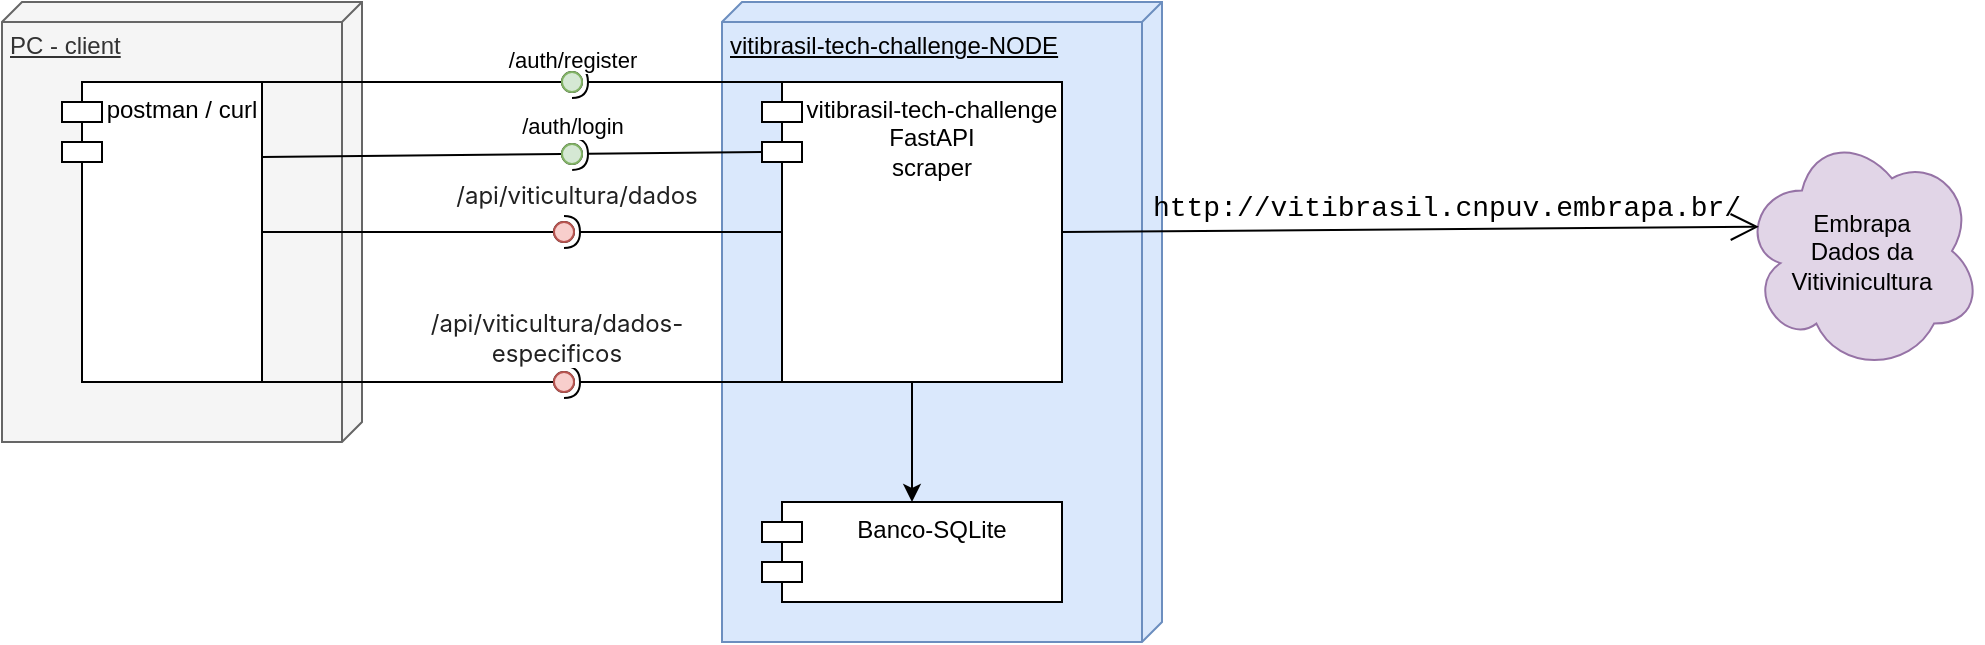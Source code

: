 <mxfile>
    <diagram id="OuoBcAqgurc7PPNdigt3" name="Page-1">
        <mxGraphModel dx="1038" dy="650" grid="1" gridSize="10" guides="1" tooltips="1" connect="1" arrows="1" fold="1" page="1" pageScale="1" pageWidth="1100" pageHeight="850" math="0" shadow="0">
            <root>
                <mxCell id="0"/>
                <mxCell id="1" parent="0"/>
                <mxCell id="2" value="PC - client" style="verticalAlign=top;align=left;spacingTop=8;spacingLeft=2;spacingRight=12;shape=cube;size=10;direction=south;fontStyle=4;html=1;whiteSpace=wrap;fillColor=#f5f5f5;strokeColor=#666666;fontColor=#333333;" vertex="1" parent="1">
                    <mxGeometry x="40" y="110" width="180" height="220" as="geometry"/>
                </mxCell>
                <mxCell id="3" value="postman / curl" style="shape=module;align=left;spacingLeft=20;align=center;verticalAlign=top;whiteSpace=wrap;html=1;" vertex="1" parent="1">
                    <mxGeometry x="70" y="150" width="100" height="150" as="geometry"/>
                </mxCell>
                <mxCell id="6" value="vitibrasil-tech-challenge-NODE" style="verticalAlign=top;align=left;spacingTop=8;spacingLeft=2;spacingRight=12;shape=cube;size=10;direction=south;fontStyle=4;html=1;whiteSpace=wrap;fillColor=#dae8fc;strokeColor=#6c8ebf;" vertex="1" parent="1">
                    <mxGeometry x="400" y="110" width="220" height="320" as="geometry"/>
                </mxCell>
                <mxCell id="9" value="" style="edgeStyle=none;html=1;" edge="1" parent="1" source="7" target="8">
                    <mxGeometry relative="1" as="geometry"/>
                </mxCell>
                <mxCell id="7" value="vitibrasil-tech-challenge&lt;br&gt;FastAPI&lt;div&gt;scraper&lt;/div&gt;" style="shape=module;align=left;spacingLeft=20;align=center;verticalAlign=top;whiteSpace=wrap;html=1;" vertex="1" parent="1">
                    <mxGeometry x="420" y="150" width="150" height="150" as="geometry"/>
                </mxCell>
                <mxCell id="8" value="Banco-SQLite" style="shape=module;align=left;spacingLeft=20;align=center;verticalAlign=top;whiteSpace=wrap;html=1;" vertex="1" parent="1">
                    <mxGeometry x="420" y="360" width="150" height="50" as="geometry"/>
                </mxCell>
                <mxCell id="10" value="" style="rounded=0;orthogonalLoop=1;jettySize=auto;html=1;endArrow=halfCircle;endFill=0;endSize=6;strokeWidth=1;sketch=0;exitX=0;exitY=0;exitDx=10;exitDy=0;exitPerimeter=0;" edge="1" target="12" parent="1" source="7">
                    <mxGeometry relative="1" as="geometry">
                        <mxPoint x="390" y="205" as="sourcePoint"/>
                    </mxGeometry>
                </mxCell>
                <mxCell id="13" value="/auth/register" style="edgeLabel;html=1;align=center;verticalAlign=middle;resizable=0;points=[];" vertex="1" connectable="0" parent="10">
                    <mxGeometry x="0.474" y="2" relative="1" as="geometry">
                        <mxPoint x="-28" y="-13" as="offset"/>
                    </mxGeometry>
                </mxCell>
                <mxCell id="11" value="" style="rounded=0;orthogonalLoop=1;jettySize=auto;html=1;endArrow=oval;endFill=0;sketch=0;sourcePerimeterSpacing=0;targetPerimeterSpacing=0;endSize=10;exitX=1;exitY=0;exitDx=0;exitDy=0;" edge="1" target="12" parent="1" source="3">
                    <mxGeometry relative="1" as="geometry">
                        <mxPoint x="350" y="205" as="sourcePoint"/>
                    </mxGeometry>
                </mxCell>
                <mxCell id="12" value="" style="ellipse;whiteSpace=wrap;html=1;align=center;aspect=fixed;fillColor=#d5e8d4;strokeColor=#82b366;resizable=0;perimeter=centerPerimeter;rotatable=0;allowArrows=0;points=[];outlineConnect=1;" vertex="1" parent="1">
                    <mxGeometry x="320" y="145" width="10" height="10" as="geometry"/>
                </mxCell>
                <mxCell id="14" value="" style="rounded=0;orthogonalLoop=1;jettySize=auto;html=1;endArrow=halfCircle;endFill=0;endSize=6;strokeWidth=1;sketch=0;exitX=0;exitY=0;exitDx=0;exitDy=35;exitPerimeter=0;" edge="1" target="16" parent="1" source="7">
                    <mxGeometry relative="1" as="geometry">
                        <mxPoint x="390" y="205" as="sourcePoint"/>
                    </mxGeometry>
                </mxCell>
                <mxCell id="17" value="/auth/login" style="edgeLabel;html=1;align=center;verticalAlign=middle;resizable=0;points=[];" vertex="1" connectable="0" parent="14">
                    <mxGeometry x="0.388" y="-1" relative="1" as="geometry">
                        <mxPoint x="-29" y="-13" as="offset"/>
                    </mxGeometry>
                </mxCell>
                <mxCell id="15" value="" style="rounded=0;orthogonalLoop=1;jettySize=auto;html=1;endArrow=oval;endFill=0;sketch=0;sourcePerimeterSpacing=0;targetPerimeterSpacing=0;endSize=10;exitX=1;exitY=0.25;exitDx=0;exitDy=0;" edge="1" target="16" parent="1" source="3">
                    <mxGeometry relative="1" as="geometry">
                        <mxPoint x="350" y="205" as="sourcePoint"/>
                    </mxGeometry>
                </mxCell>
                <mxCell id="16" value="" style="ellipse;whiteSpace=wrap;html=1;align=center;aspect=fixed;fillColor=#d5e8d4;strokeColor=#82b366;resizable=0;perimeter=centerPerimeter;rotatable=0;allowArrows=0;points=[];outlineConnect=1;" vertex="1" parent="1">
                    <mxGeometry x="320" y="181" width="10" height="10" as="geometry"/>
                </mxCell>
                <mxCell id="18" value="" style="rounded=0;orthogonalLoop=1;jettySize=auto;html=1;endArrow=halfCircle;endFill=0;endSize=6;strokeWidth=1;sketch=0;exitX=0;exitY=0.5;exitDx=10;exitDy=0;exitPerimeter=0;" edge="1" target="20" parent="1" source="7">
                    <mxGeometry relative="1" as="geometry">
                        <mxPoint x="390" y="205" as="sourcePoint"/>
                    </mxGeometry>
                </mxCell>
                <mxCell id="21" value="&lt;span style=&quot;color: rgb(33, 33, 33); font-family: Inter, system-ui, -apple-system, BlinkMacSystemFont, &amp;quot;Segoe UI&amp;quot;, Roboto, Oxygen, Ubuntu, Cantarell, &amp;quot;Fira Sans&amp;quot;, &amp;quot;Droid Sans&amp;quot;, Helvetica, Arial, sans-serif; font-size: 12px; text-align: left; white-space: pre-wrap;&quot;&gt;/api/viticultura/dados&lt;/span&gt;" style="edgeLabel;html=1;align=center;verticalAlign=middle;resizable=0;points=[];rotation=0;" vertex="1" connectable="0" parent="18">
                    <mxGeometry x="0.597" y="1" relative="1" as="geometry">
                        <mxPoint x="-16" y="-19" as="offset"/>
                    </mxGeometry>
                </mxCell>
                <mxCell id="19" value="" style="rounded=0;orthogonalLoop=1;jettySize=auto;html=1;endArrow=oval;endFill=0;sketch=0;sourcePerimeterSpacing=0;targetPerimeterSpacing=0;endSize=10;exitX=1;exitY=0.5;exitDx=0;exitDy=0;" edge="1" target="20" parent="1" source="3">
                    <mxGeometry relative="1" as="geometry">
                        <mxPoint x="350" y="205" as="sourcePoint"/>
                    </mxGeometry>
                </mxCell>
                <mxCell id="20" value="" style="ellipse;whiteSpace=wrap;html=1;align=center;aspect=fixed;fillColor=#f8cecc;strokeColor=#b85450;resizable=0;perimeter=centerPerimeter;rotatable=0;allowArrows=0;points=[];outlineConnect=1;" vertex="1" parent="1">
                    <mxGeometry x="316" y="220" width="10" height="10" as="geometry"/>
                </mxCell>
                <mxCell id="22" value="" style="rounded=0;orthogonalLoop=1;jettySize=auto;html=1;endArrow=halfCircle;endFill=0;endSize=6;strokeWidth=1;sketch=0;exitX=0;exitY=1;exitDx=10;exitDy=0;exitPerimeter=0;" edge="1" target="24" parent="1" source="7">
                    <mxGeometry relative="1" as="geometry">
                        <mxPoint x="270" y="205" as="sourcePoint"/>
                    </mxGeometry>
                </mxCell>
                <mxCell id="25" value="&lt;span style=&quot;color: rgb(33, 33, 33); font-family: Inter, system-ui, -apple-system, BlinkMacSystemFont, &amp;quot;Segoe UI&amp;quot;, Roboto, Oxygen, Ubuntu, Cantarell, &amp;quot;Fira Sans&amp;quot;, &amp;quot;Droid Sans&amp;quot;, Helvetica, Arial, sans-serif; font-size: 12px; text-align: left; white-space: pre-wrap;&quot;&gt;/api/viticultura/dados-especificos&lt;/span&gt;" style="edgeLabel;html=1;align=center;verticalAlign=middle;resizable=0;points=[];strokeOpacity=100;labelPadding=0;" vertex="1" connectable="0" parent="22">
                    <mxGeometry x="0.5" y="-4" relative="1" as="geometry">
                        <mxPoint x="-31" y="-18" as="offset"/>
                    </mxGeometry>
                </mxCell>
                <mxCell id="23" value="" style="rounded=0;orthogonalLoop=1;jettySize=auto;html=1;endArrow=oval;endFill=0;sketch=0;sourcePerimeterSpacing=0;targetPerimeterSpacing=0;endSize=10;exitX=1;exitY=1;exitDx=0;exitDy=0;" edge="1" target="24" parent="1" source="3">
                    <mxGeometry relative="1" as="geometry">
                        <mxPoint x="230" y="205" as="sourcePoint"/>
                    </mxGeometry>
                </mxCell>
                <mxCell id="24" value="" style="ellipse;whiteSpace=wrap;html=1;align=center;aspect=fixed;fillColor=#f8cecc;strokeColor=#b85450;resizable=0;perimeter=centerPerimeter;rotatable=0;allowArrows=0;points=[];outlineConnect=1;" vertex="1" parent="1">
                    <mxGeometry x="316" y="295" width="10" height="10" as="geometry"/>
                </mxCell>
                <mxCell id="26" value="Embrapa&lt;br&gt;Dados da Vitivinicultura" style="ellipse;shape=cloud;whiteSpace=wrap;html=1;align=center;fillColor=#e1d5e7;strokeColor=#9673a6;" vertex="1" parent="1">
                    <mxGeometry x="910" y="174" width="120" height="121" as="geometry"/>
                </mxCell>
                <mxCell id="27" value="" style="endArrow=open;endFill=1;endSize=12;html=1;exitX=1;exitY=0.5;exitDx=0;exitDy=0;entryX=0.07;entryY=0.4;entryDx=0;entryDy=0;entryPerimeter=0;" edge="1" parent="1" source="7" target="26">
                    <mxGeometry width="160" relative="1" as="geometry">
                        <mxPoint x="600" y="240" as="sourcePoint"/>
                        <mxPoint x="760" y="240" as="targetPoint"/>
                    </mxGeometry>
                </mxCell>
                <mxCell id="28" value="&lt;div style=&quot;font-family: Consolas, &amp;quot;Courier New&amp;quot;, monospace; font-size: 14px; line-height: 19px; white-space-collapse: preserve;&quot;&gt;&lt;span style=&quot;&quot;&gt;http://vitibrasil.cnpuv.embrapa.br/&lt;/span&gt;&lt;/div&gt;" style="edgeLabel;html=1;align=center;verticalAlign=middle;resizable=0;points=[];labelBackgroundColor=none;fontColor=#000000;" vertex="1" connectable="0" parent="27">
                    <mxGeometry x="-0.081" relative="1" as="geometry">
                        <mxPoint x="32" y="-11" as="offset"/>
                    </mxGeometry>
                </mxCell>
            </root>
        </mxGraphModel>
    </diagram>
</mxfile>
